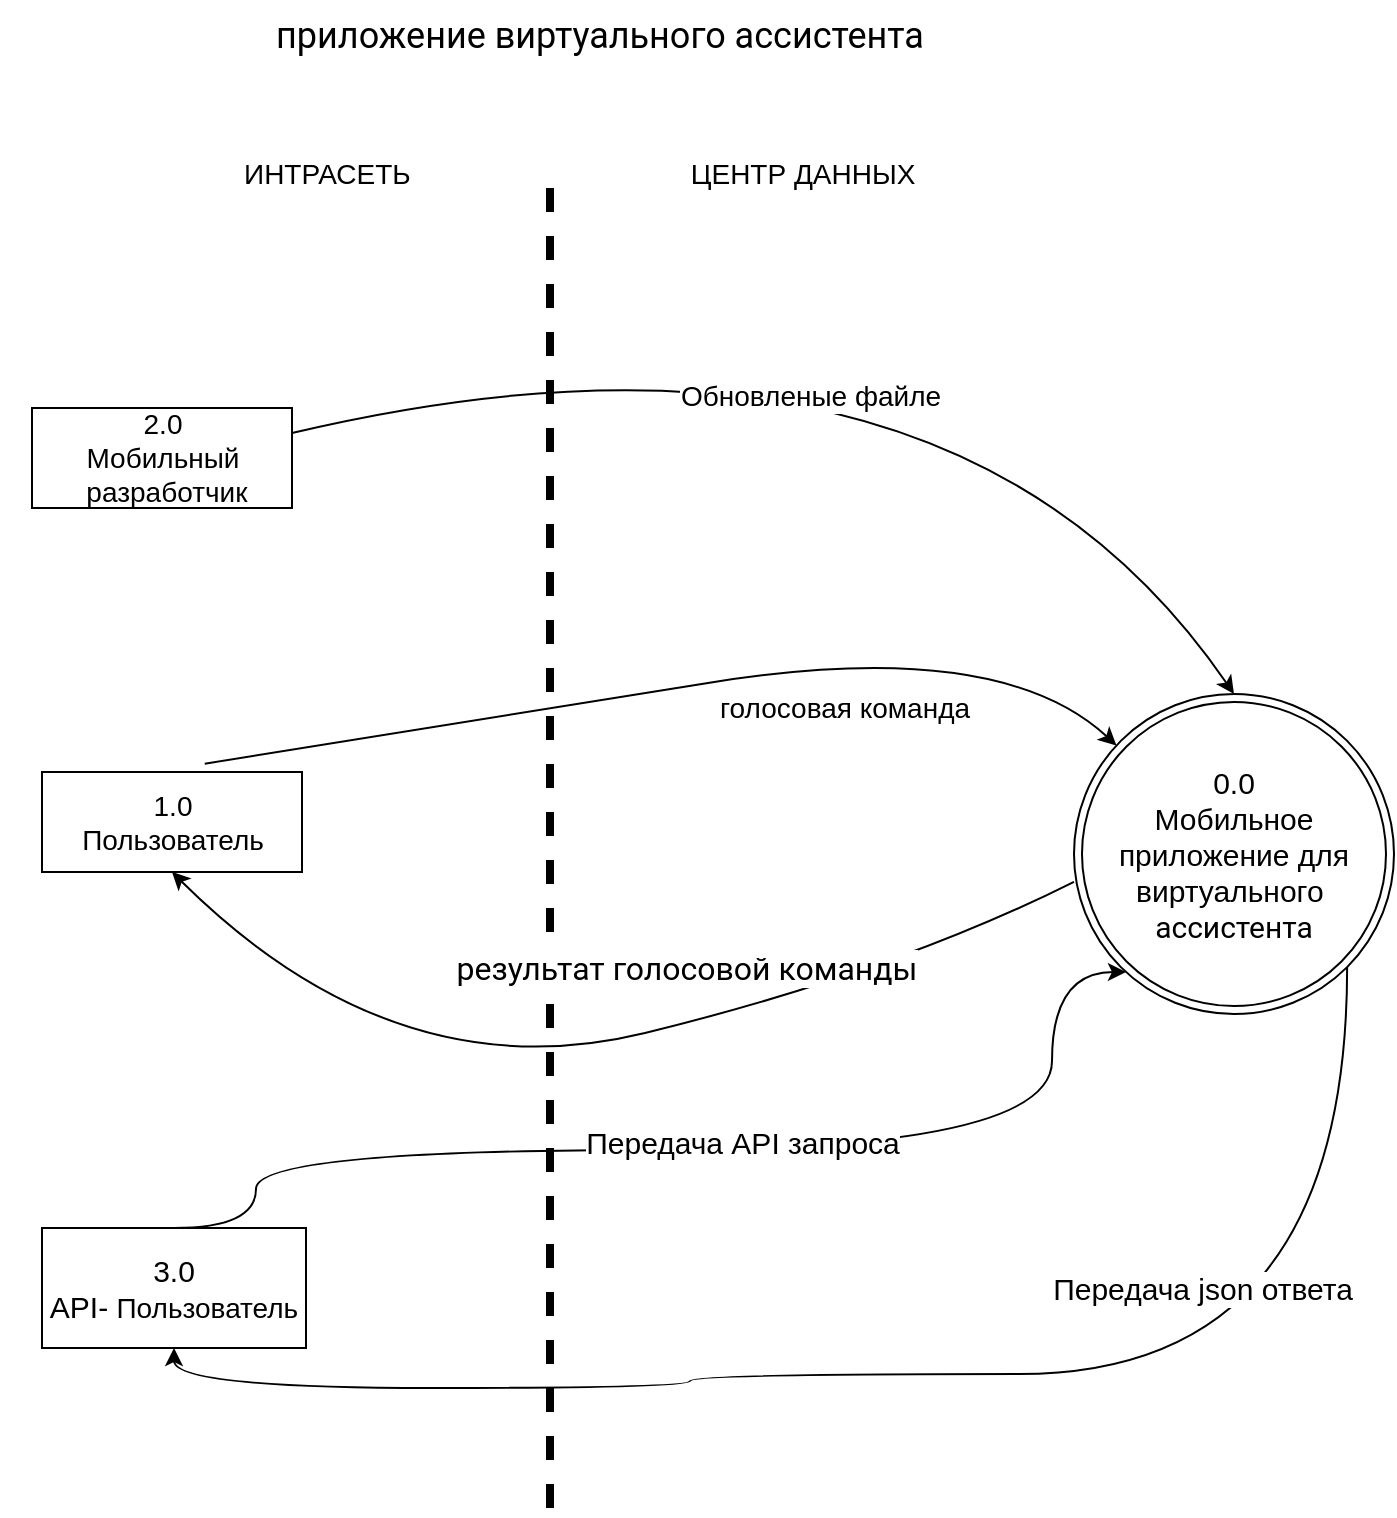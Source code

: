 <mxfile version="20.0.1" type="github">
  <diagram id="OWx4hyj13moDCeKYkGol" name="Page-1">
    <mxGraphModel dx="1580" dy="783" grid="0" gridSize="10" guides="1" tooltips="1" connect="1" arrows="1" fold="1" page="1" pageScale="1" pageWidth="827" pageHeight="1169" background="none" math="0" shadow="0">
      <root>
        <mxCell id="0" />
        <mxCell id="1" parent="0" />
        <mxCell id="R_TbPJ2dsLFKyycq7Uun-33" value="" style="endArrow=none;html=1;rounded=0;fontSize=12;dashed=1;strokeWidth=4;shadow=0;fontStyle=0" parent="1" edge="1">
          <mxGeometry width="50" height="50" relative="1" as="geometry">
            <mxPoint x="405" y="172" as="sourcePoint" />
            <mxPoint x="405" y="833" as="targetPoint" />
          </mxGeometry>
        </mxCell>
        <mxCell id="TK6jpFJ3-W8Q47x7obFW-7" style="edgeStyle=orthogonalEdgeStyle;curved=1;rounded=0;orthogonalLoop=1;jettySize=auto;html=1;exitX=1;exitY=1;exitDx=0;exitDy=0;entryX=0.5;entryY=1;entryDx=0;entryDy=0;fontSize=15;" edge="1" parent="1" source="R_TbPJ2dsLFKyycq7Uun-34" target="TK6jpFJ3-W8Q47x7obFW-1">
          <mxGeometry relative="1" as="geometry">
            <Array as="points">
              <mxPoint x="804" y="765" />
              <mxPoint x="475" y="765" />
              <mxPoint x="475" y="772" />
              <mxPoint x="217" y="772" />
            </Array>
          </mxGeometry>
        </mxCell>
        <mxCell id="TK6jpFJ3-W8Q47x7obFW-8" value="Передача json ответа" style="edgeLabel;html=1;align=center;verticalAlign=middle;resizable=0;points=[];fontSize=15;" vertex="1" connectable="0" parent="TK6jpFJ3-W8Q47x7obFW-7">
          <mxGeometry x="-0.377" y="-34" relative="1" as="geometry">
            <mxPoint x="-22" y="-9" as="offset" />
          </mxGeometry>
        </mxCell>
        <mxCell id="R_TbPJ2dsLFKyycq7Uun-34" value="&lt;span style=&quot;font-size: 15px;&quot;&gt;&lt;font style=&quot;font-size: 15px;&quot;&gt;0.0&lt;br&gt;&lt;/font&gt;&lt;/span&gt;&lt;div style=&quot;font-size: 15px;&quot;&gt;&lt;span style=&quot;background-color: initial;&quot;&gt;&lt;font style=&quot;font-size: 15px;&quot;&gt;Мобильное приложение для виртуального&amp;nbsp;&lt;/font&gt;&lt;/span&gt;&lt;/div&gt;&lt;span style=&quot;font-family: Roboto, -apple-system, BlinkMacSystemFont, &amp;quot;Apple Color Emoji&amp;quot;, &amp;quot;Segoe UI&amp;quot;, Oxygen, Ubuntu, Cantarell, &amp;quot;Fira Sans&amp;quot;, &amp;quot;Droid Sans&amp;quot;, &amp;quot;Helvetica Neue&amp;quot;, sans-serif; background-color: rgb(255, 255, 255); font-size: 15px;&quot;&gt;&lt;font style=&quot;font-size: 15px;&quot;&gt;ассистента&lt;/font&gt;&lt;/span&gt;" style="ellipse;shape=doubleEllipse;whiteSpace=wrap;html=1;aspect=fixed;fontStyle=0;fontSize=14;" parent="1" vertex="1">
          <mxGeometry x="667" y="425" width="160" height="160" as="geometry" />
        </mxCell>
        <mxCell id="R_TbPJ2dsLFKyycq7Uun-35" value="&lt;div style=&quot;line-height: 0.9;&quot;&gt;&lt;br&gt;&lt;/div&gt;&lt;div style=&quot;display:none&quot; id=&quot;SDCloudData&quot;&gt;&lt;/div&gt;" style="text;whiteSpace=wrap;html=1;fontStyle=0" parent="1" vertex="1">
          <mxGeometry x="392" y="165" width="3" height="15" as="geometry" />
        </mxCell>
        <mxCell id="R_TbPJ2dsLFKyycq7Uun-36" value="1.0&lt;br style=&quot;font-size: 14px;&quot;&gt;Пользователь&lt;div style=&quot;display: none; font-size: 14px;&quot; id=&quot;SDCloudData&quot;&gt;&lt;/div&gt;" style="html=1;dashed=0;whitespace=wrap;fontStyle=0;fontSize=14;" parent="1" vertex="1">
          <mxGeometry x="151" y="464" width="130" height="50" as="geometry" />
        </mxCell>
        <mxCell id="R_TbPJ2dsLFKyycq7Uun-37" value="ИНТРАСЕТЬ&amp;nbsp; &amp;nbsp; &amp;nbsp; &amp;nbsp; &amp;nbsp; &amp;nbsp; &amp;nbsp; &amp;nbsp; &amp;nbsp; &amp;nbsp; &amp;nbsp; &amp;nbsp; &amp;nbsp; &amp;nbsp; &amp;nbsp; &amp;nbsp; &amp;nbsp; &amp;nbsp; ЦЕНТР ДАННЫХ&lt;div style=&quot;display: none; font-size: 14px;&quot; id=&quot;SDCloudData&quot;&gt;&lt;/div&gt;" style="text;whiteSpace=wrap;html=1;strokeWidth=2;fontStyle=0;fontSize=14;" parent="1" vertex="1">
          <mxGeometry x="250" y="150" width="381" height="30" as="geometry" />
        </mxCell>
        <mxCell id="R_TbPJ2dsLFKyycq7Uun-38" value="&lt;div style=&quot;&quot;&gt;&lt;span style=&quot;background-color: rgb(255, 255, 255); font-family: Roboto, -apple-system, BlinkMacSystemFont, &amp;quot;Apple Color Emoji&amp;quot;, &amp;quot;Segoe UI&amp;quot;, Oxygen, Ubuntu, Cantarell, &amp;quot;Fira Sans&amp;quot;, &amp;quot;Droid Sans&amp;quot;, &amp;quot;Helvetica Neue&amp;quot;, sans-serif;&quot;&gt;&lt;font style=&quot;font-size: 18px;&quot;&gt;приложение виртуального ассистента&lt;/font&gt;&lt;/span&gt;&lt;/div&gt;" style="text;whiteSpace=wrap;html=1;fontSize=19;fontStyle=0;align=center;" parent="1" vertex="1">
          <mxGeometry x="130" y="78" width="600" height="30" as="geometry" />
        </mxCell>
        <mxCell id="R_TbPJ2dsLFKyycq7Uun-39" value="2.0&lt;br style=&quot;font-size: 14px;&quot;&gt;Мобильный&lt;br&gt;&amp;nbsp;разработчик&lt;div style=&quot;display: none; font-size: 14px;&quot; id=&quot;SDCloudData&quot;&gt;&lt;/div&gt;" style="html=1;dashed=0;whitespace=wrap;fontStyle=0;fontSize=14;" parent="1" vertex="1">
          <mxGeometry x="146" y="282" width="130" height="50" as="geometry" />
        </mxCell>
        <mxCell id="R_TbPJ2dsLFKyycq7Uun-41" value="" style="curved=1;endArrow=classic;html=1;rounded=0;fontSize=19;exitX=0.626;exitY=-0.083;exitDx=0;exitDy=0;exitPerimeter=0;fontStyle=0" parent="1" source="R_TbPJ2dsLFKyycq7Uun-36" target="R_TbPJ2dsLFKyycq7Uun-34" edge="1">
          <mxGeometry width="50" height="50" relative="1" as="geometry">
            <mxPoint x="266" y="442" as="sourcePoint" />
            <mxPoint x="714.48" y="489.48" as="targetPoint" />
            <Array as="points">
              <mxPoint x="339" y="443" />
              <mxPoint x="629" y="396" />
            </Array>
          </mxGeometry>
        </mxCell>
        <mxCell id="R_TbPJ2dsLFKyycq7Uun-42" value="&lt;font style=&quot;font-size: 14px;&quot;&gt;голосовая команда&lt;/font&gt;" style="edgeLabel;html=1;align=center;verticalAlign=middle;resizable=0;points=[];fontSize=19;fontStyle=0" parent="R_TbPJ2dsLFKyycq7Uun-41" vertex="1" connectable="0">
          <mxGeometry x="0.241" y="-22" relative="1" as="geometry">
            <mxPoint x="20" y="-3" as="offset" />
          </mxGeometry>
        </mxCell>
        <mxCell id="R_TbPJ2dsLFKyycq7Uun-43" value="" style="curved=1;endArrow=classic;html=1;rounded=0;fontSize=19;exitX=0;exitY=0.587;exitDx=0;exitDy=0;entryX=0.5;entryY=1;entryDx=0;entryDy=0;fontStyle=0;exitPerimeter=0;" parent="1" source="R_TbPJ2dsLFKyycq7Uun-34" target="R_TbPJ2dsLFKyycq7Uun-36" edge="1">
          <mxGeometry width="50" height="50" relative="1" as="geometry">
            <mxPoint x="240" y="260" as="sourcePoint" />
            <mxPoint x="290" y="210" as="targetPoint" />
            <Array as="points">
              <mxPoint x="577" y="564" />
              <mxPoint x="328" y="625" />
            </Array>
          </mxGeometry>
        </mxCell>
        <mxCell id="R_TbPJ2dsLFKyycq7Uun-44" value="&lt;span style=&quot;font-family: Roboto, -apple-system, BlinkMacSystemFont, &amp;quot;Apple Color Emoji&amp;quot;, &amp;quot;Segoe UI&amp;quot;, Oxygen, Ubuntu, Cantarell, &amp;quot;Fira Sans&amp;quot;, &amp;quot;Droid Sans&amp;quot;, &amp;quot;Helvetica Neue&amp;quot;, sans-serif; font-size: 16px; text-align: start;&quot;&gt;результат голосовой команды&lt;/span&gt;" style="edgeLabel;html=1;align=center;verticalAlign=middle;resizable=0;points=[];fontSize=14;fontStyle=0" parent="R_TbPJ2dsLFKyycq7Uun-43" vertex="1" connectable="0">
          <mxGeometry x="0.404" y="-17" relative="1" as="geometry">
            <mxPoint x="136" y="-48" as="offset" />
          </mxGeometry>
        </mxCell>
        <mxCell id="R_TbPJ2dsLFKyycq7Uun-45" value="" style="curved=1;endArrow=classic;html=1;rounded=0;fontSize=14;exitX=1;exitY=0.25;exitDx=0;exitDy=0;entryX=0.5;entryY=0;entryDx=0;entryDy=0;fontStyle=0" parent="1" source="R_TbPJ2dsLFKyycq7Uun-39" target="R_TbPJ2dsLFKyycq7Uun-34" edge="1">
          <mxGeometry width="50" height="50" relative="1" as="geometry">
            <mxPoint x="400" y="290" as="sourcePoint" />
            <mxPoint x="450" y="240" as="targetPoint" />
            <Array as="points">
              <mxPoint x="604" y="217" />
            </Array>
          </mxGeometry>
        </mxCell>
        <mxCell id="R_TbPJ2dsLFKyycq7Uun-46" value="Обновленые файле" style="edgeLabel;html=1;align=center;verticalAlign=middle;resizable=0;points=[];fontSize=14;fontStyle=0" parent="R_TbPJ2dsLFKyycq7Uun-45" vertex="1" connectable="0">
          <mxGeometry x="0.3" y="-18" relative="1" as="geometry">
            <mxPoint x="-80" y="11" as="offset" />
          </mxGeometry>
        </mxCell>
        <mxCell id="TK6jpFJ3-W8Q47x7obFW-2" style="edgeStyle=orthogonalEdgeStyle;rounded=0;orthogonalLoop=1;jettySize=auto;html=1;exitX=0.5;exitY=0;exitDx=0;exitDy=0;fontSize=15;curved=1;" edge="1" parent="1" source="TK6jpFJ3-W8Q47x7obFW-1" target="R_TbPJ2dsLFKyycq7Uun-34">
          <mxGeometry relative="1" as="geometry">
            <Array as="points">
              <mxPoint x="258" y="692" />
              <mxPoint x="258" y="653" />
              <mxPoint x="656" y="653" />
              <mxPoint x="656" y="564" />
            </Array>
          </mxGeometry>
        </mxCell>
        <mxCell id="TK6jpFJ3-W8Q47x7obFW-6" value="Передача АPI запроса" style="edgeLabel;html=1;align=center;verticalAlign=middle;resizable=0;points=[];fontSize=15;" vertex="1" connectable="0" parent="TK6jpFJ3-W8Q47x7obFW-2">
          <mxGeometry x="0.069" y="4" relative="1" as="geometry">
            <mxPoint as="offset" />
          </mxGeometry>
        </mxCell>
        <mxCell id="TK6jpFJ3-W8Q47x7obFW-1" value="3.0&lt;br&gt;API-&amp;nbsp;&lt;span style=&quot;font-size: 14px;&quot;&gt;Пользователь&lt;/span&gt;" style="rounded=0;whiteSpace=wrap;html=1;fontSize=15;" vertex="1" parent="1">
          <mxGeometry x="151" y="692" width="132" height="60" as="geometry" />
        </mxCell>
      </root>
    </mxGraphModel>
  </diagram>
</mxfile>
